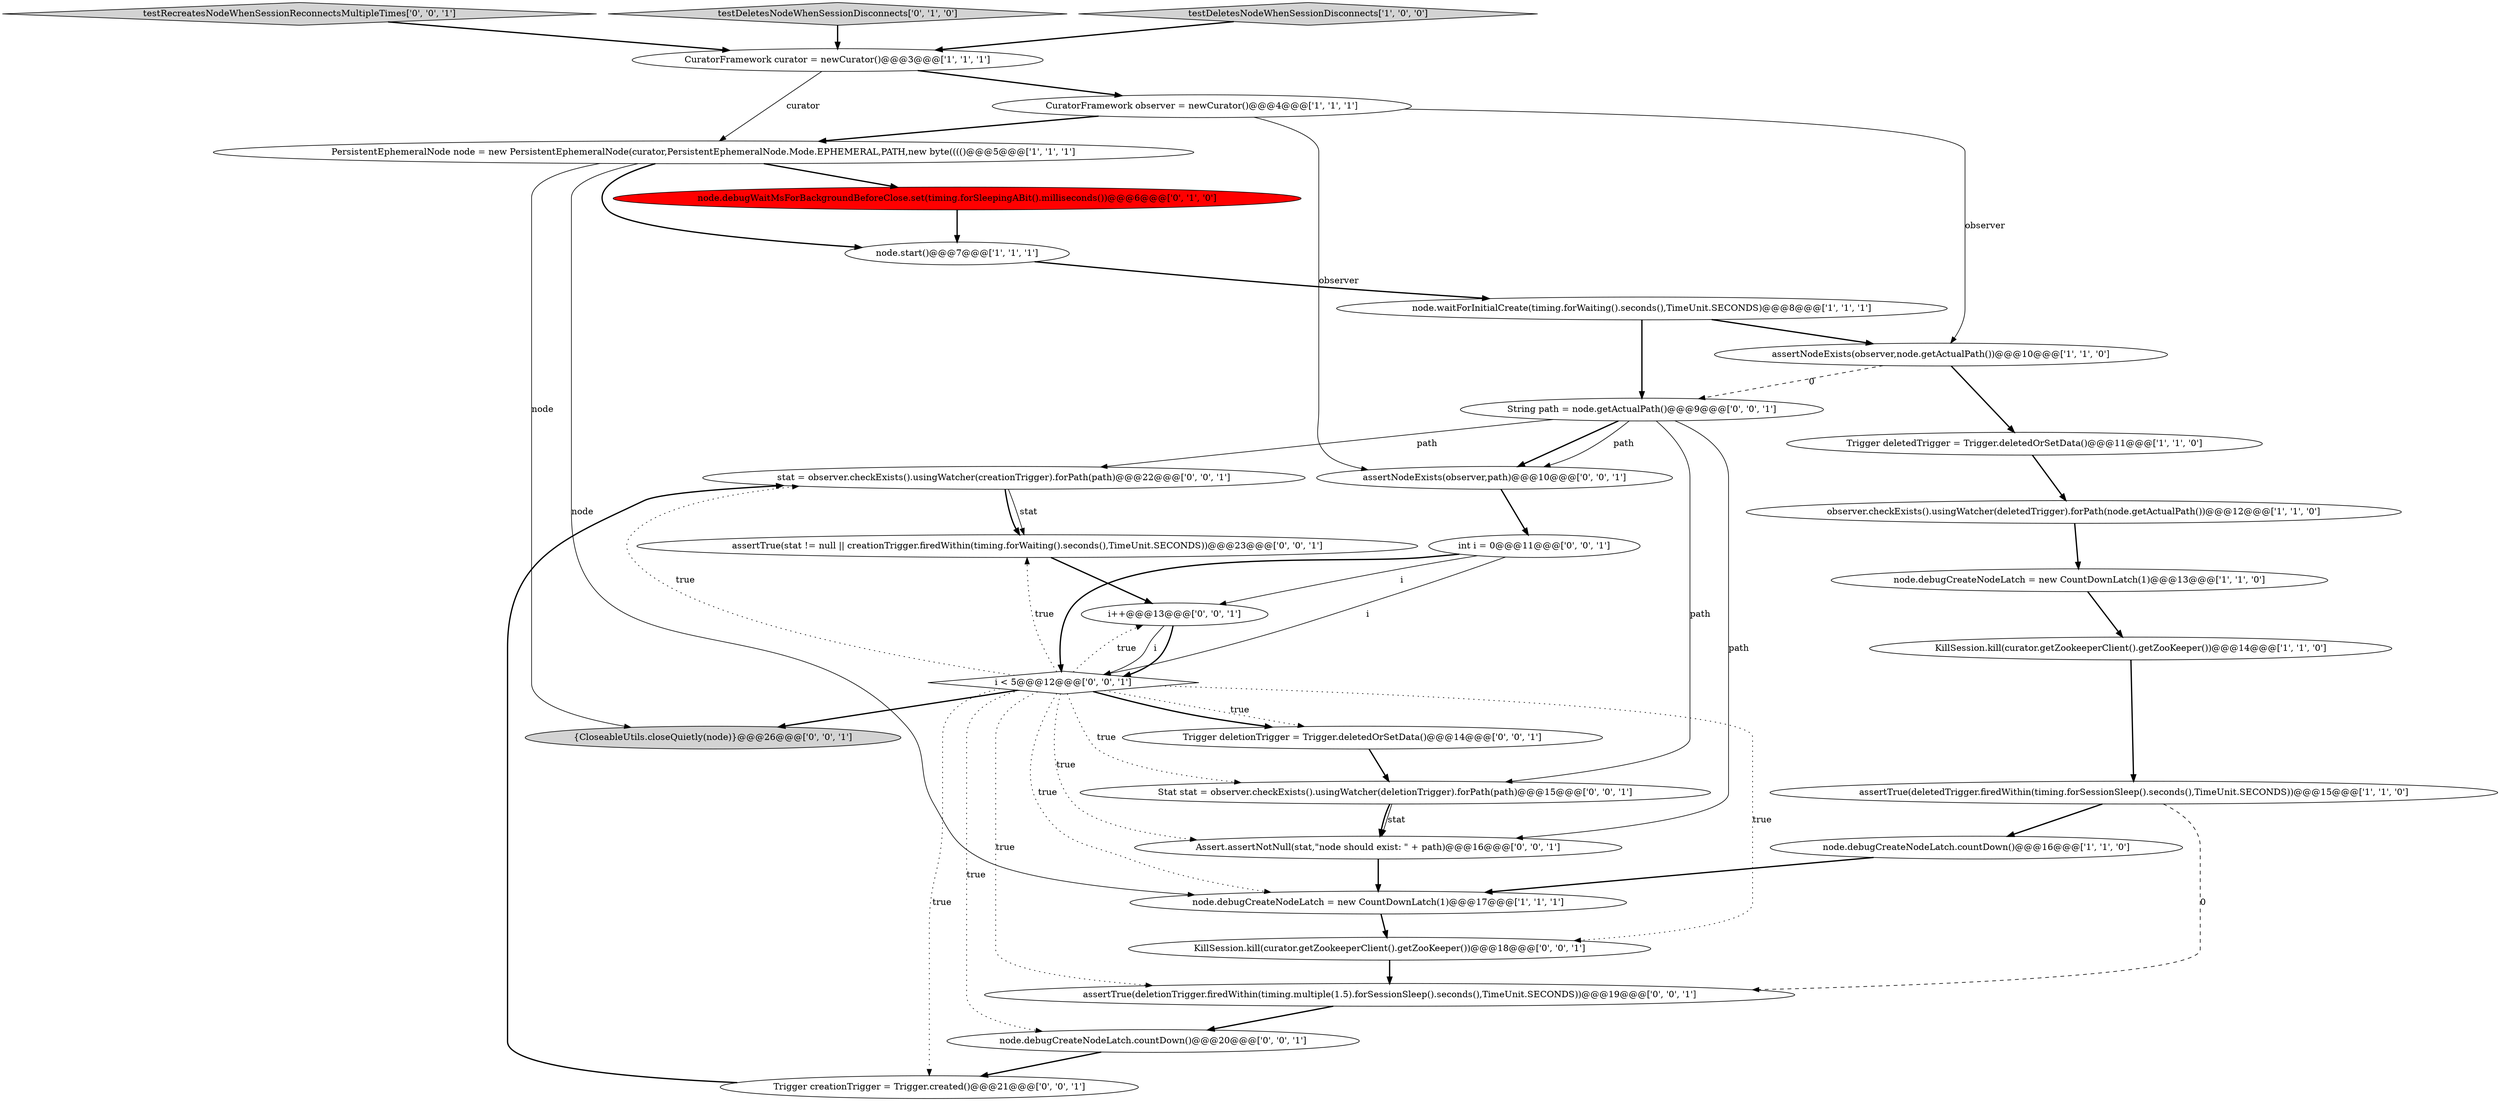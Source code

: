 digraph {
24 [style = filled, label = "stat = observer.checkExists().usingWatcher(creationTrigger).forPath(path)@@@22@@@['0', '0', '1']", fillcolor = white, shape = ellipse image = "AAA0AAABBB3BBB"];
16 [style = filled, label = "Trigger deletionTrigger = Trigger.deletedOrSetData()@@@14@@@['0', '0', '1']", fillcolor = white, shape = ellipse image = "AAA0AAABBB3BBB"];
21 [style = filled, label = "Assert.assertNotNull(stat,\"node should exist: \" + path)@@@16@@@['0', '0', '1']", fillcolor = white, shape = ellipse image = "AAA0AAABBB3BBB"];
23 [style = filled, label = "String path = node.getActualPath()@@@9@@@['0', '0', '1']", fillcolor = white, shape = ellipse image = "AAA0AAABBB3BBB"];
4 [style = filled, label = "Trigger deletedTrigger = Trigger.deletedOrSetData()@@@11@@@['1', '1', '0']", fillcolor = white, shape = ellipse image = "AAA0AAABBB1BBB"];
30 [style = filled, label = "Trigger creationTrigger = Trigger.created()@@@21@@@['0', '0', '1']", fillcolor = white, shape = ellipse image = "AAA0AAABBB3BBB"];
29 [style = filled, label = "KillSession.kill(curator.getZookeeperClient().getZooKeeper())@@@18@@@['0', '0', '1']", fillcolor = white, shape = ellipse image = "AAA0AAABBB3BBB"];
17 [style = filled, label = "i < 5@@@12@@@['0', '0', '1']", fillcolor = white, shape = diamond image = "AAA0AAABBB3BBB"];
3 [style = filled, label = "PersistentEphemeralNode node = new PersistentEphemeralNode(curator,PersistentEphemeralNode.Mode.EPHEMERAL,PATH,new byte(((()@@@5@@@['1', '1', '1']", fillcolor = white, shape = ellipse image = "AAA0AAABBB1BBB"];
19 [style = filled, label = "testRecreatesNodeWhenSessionReconnectsMultipleTimes['0', '0', '1']", fillcolor = lightgray, shape = diamond image = "AAA0AAABBB3BBB"];
26 [style = filled, label = "node.debugCreateNodeLatch.countDown()@@@20@@@['0', '0', '1']", fillcolor = white, shape = ellipse image = "AAA0AAABBB3BBB"];
6 [style = filled, label = "assertNodeExists(observer,node.getActualPath())@@@10@@@['1', '1', '0']", fillcolor = white, shape = ellipse image = "AAA0AAABBB1BBB"];
8 [style = filled, label = "node.debugCreateNodeLatch = new CountDownLatch(1)@@@13@@@['1', '1', '0']", fillcolor = white, shape = ellipse image = "AAA0AAABBB1BBB"];
5 [style = filled, label = "observer.checkExists().usingWatcher(deletedTrigger).forPath(node.getActualPath())@@@12@@@['1', '1', '0']", fillcolor = white, shape = ellipse image = "AAA0AAABBB1BBB"];
27 [style = filled, label = "assertNodeExists(observer,path)@@@10@@@['0', '0', '1']", fillcolor = white, shape = ellipse image = "AAA0AAABBB3BBB"];
28 [style = filled, label = "Stat stat = observer.checkExists().usingWatcher(deletionTrigger).forPath(path)@@@15@@@['0', '0', '1']", fillcolor = white, shape = ellipse image = "AAA0AAABBB3BBB"];
14 [style = filled, label = "testDeletesNodeWhenSessionDisconnects['0', '1', '0']", fillcolor = lightgray, shape = diamond image = "AAA0AAABBB2BBB"];
11 [style = filled, label = "CuratorFramework observer = newCurator()@@@4@@@['1', '1', '1']", fillcolor = white, shape = ellipse image = "AAA0AAABBB1BBB"];
12 [style = filled, label = "node.debugCreateNodeLatch.countDown()@@@16@@@['1', '1', '0']", fillcolor = white, shape = ellipse image = "AAA0AAABBB1BBB"];
25 [style = filled, label = "int i = 0@@@11@@@['0', '0', '1']", fillcolor = white, shape = ellipse image = "AAA0AAABBB3BBB"];
9 [style = filled, label = "CuratorFramework curator = newCurator()@@@3@@@['1', '1', '1']", fillcolor = white, shape = ellipse image = "AAA0AAABBB1BBB"];
10 [style = filled, label = "assertTrue(deletedTrigger.firedWithin(timing.forSessionSleep().seconds(),TimeUnit.SECONDS))@@@15@@@['1', '1', '0']", fillcolor = white, shape = ellipse image = "AAA0AAABBB1BBB"];
0 [style = filled, label = "KillSession.kill(curator.getZookeeperClient().getZooKeeper())@@@14@@@['1', '1', '0']", fillcolor = white, shape = ellipse image = "AAA0AAABBB1BBB"];
18 [style = filled, label = "assertTrue(deletionTrigger.firedWithin(timing.multiple(1.5).forSessionSleep().seconds(),TimeUnit.SECONDS))@@@19@@@['0', '0', '1']", fillcolor = white, shape = ellipse image = "AAA0AAABBB3BBB"];
15 [style = filled, label = "node.debugWaitMsForBackgroundBeforeClose.set(timing.forSleepingABit().milliseconds())@@@6@@@['0', '1', '0']", fillcolor = red, shape = ellipse image = "AAA1AAABBB2BBB"];
31 [style = filled, label = "assertTrue(stat != null || creationTrigger.firedWithin(timing.forWaiting().seconds(),TimeUnit.SECONDS))@@@23@@@['0', '0', '1']", fillcolor = white, shape = ellipse image = "AAA0AAABBB3BBB"];
7 [style = filled, label = "node.start()@@@7@@@['1', '1', '1']", fillcolor = white, shape = ellipse image = "AAA0AAABBB1BBB"];
13 [style = filled, label = "testDeletesNodeWhenSessionDisconnects['1', '0', '0']", fillcolor = lightgray, shape = diamond image = "AAA0AAABBB1BBB"];
20 [style = filled, label = "i++@@@13@@@['0', '0', '1']", fillcolor = white, shape = ellipse image = "AAA0AAABBB3BBB"];
22 [style = filled, label = "{CloseableUtils.closeQuietly(node)}@@@26@@@['0', '0', '1']", fillcolor = lightgray, shape = ellipse image = "AAA0AAABBB3BBB"];
1 [style = filled, label = "node.debugCreateNodeLatch = new CountDownLatch(1)@@@17@@@['1', '1', '1']", fillcolor = white, shape = ellipse image = "AAA0AAABBB1BBB"];
2 [style = filled, label = "node.waitForInitialCreate(timing.forWaiting().seconds(),TimeUnit.SECONDS)@@@8@@@['1', '1', '1']", fillcolor = white, shape = ellipse image = "AAA0AAABBB1BBB"];
17->20 [style = dotted, label="true"];
17->26 [style = dotted, label="true"];
5->8 [style = bold, label=""];
30->24 [style = bold, label=""];
20->17 [style = bold, label=""];
9->3 [style = solid, label="curator"];
9->11 [style = bold, label=""];
15->7 [style = bold, label=""];
23->27 [style = bold, label=""];
17->18 [style = dotted, label="true"];
25->20 [style = solid, label="i"];
2->6 [style = bold, label=""];
17->1 [style = dotted, label="true"];
17->24 [style = dotted, label="true"];
18->26 [style = bold, label=""];
3->15 [style = bold, label=""];
17->22 [style = bold, label=""];
3->1 [style = solid, label="node"];
12->1 [style = bold, label=""];
25->17 [style = bold, label=""];
23->27 [style = solid, label="path"];
29->18 [style = bold, label=""];
3->22 [style = solid, label="node"];
26->30 [style = bold, label=""];
23->24 [style = solid, label="path"];
20->17 [style = solid, label="i"];
8->0 [style = bold, label=""];
17->16 [style = dotted, label="true"];
2->23 [style = bold, label=""];
17->31 [style = dotted, label="true"];
6->4 [style = bold, label=""];
10->18 [style = dashed, label="0"];
0->10 [style = bold, label=""];
28->21 [style = bold, label=""];
23->21 [style = solid, label="path"];
17->30 [style = dotted, label="true"];
16->28 [style = bold, label=""];
3->7 [style = bold, label=""];
11->3 [style = bold, label=""];
24->31 [style = bold, label=""];
10->12 [style = bold, label=""];
7->2 [style = bold, label=""];
19->9 [style = bold, label=""];
23->28 [style = solid, label="path"];
28->21 [style = solid, label="stat"];
21->1 [style = bold, label=""];
11->6 [style = solid, label="observer"];
17->28 [style = dotted, label="true"];
24->31 [style = solid, label="stat"];
25->17 [style = solid, label="i"];
14->9 [style = bold, label=""];
17->29 [style = dotted, label="true"];
13->9 [style = bold, label=""];
1->29 [style = bold, label=""];
31->20 [style = bold, label=""];
11->27 [style = solid, label="observer"];
17->21 [style = dotted, label="true"];
4->5 [style = bold, label=""];
27->25 [style = bold, label=""];
6->23 [style = dashed, label="0"];
17->16 [style = bold, label=""];
}
